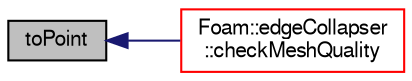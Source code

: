 digraph "toPoint"
{
  bgcolor="transparent";
  edge [fontname="FreeSans",fontsize="10",labelfontname="FreeSans",labelfontsize="10"];
  node [fontname="FreeSans",fontsize="10",shape=record];
  rankdir="LR";
  Node135283 [label="toPoint",height=0.2,width=0.4,color="black", fillcolor="grey75", style="filled", fontcolor="black"];
  Node135283 -> Node135284 [dir="back",color="midnightblue",fontsize="10",style="solid",fontname="FreeSans"];
  Node135284 [label="Foam::edgeCollapser\l::checkMeshQuality",height=0.2,width=0.4,color="red",URL="$a21642.html#a05c592dbdbe3fcc0728c2595750b5982",tooltip="Check mesh and mark points on faces in error. "];
}
